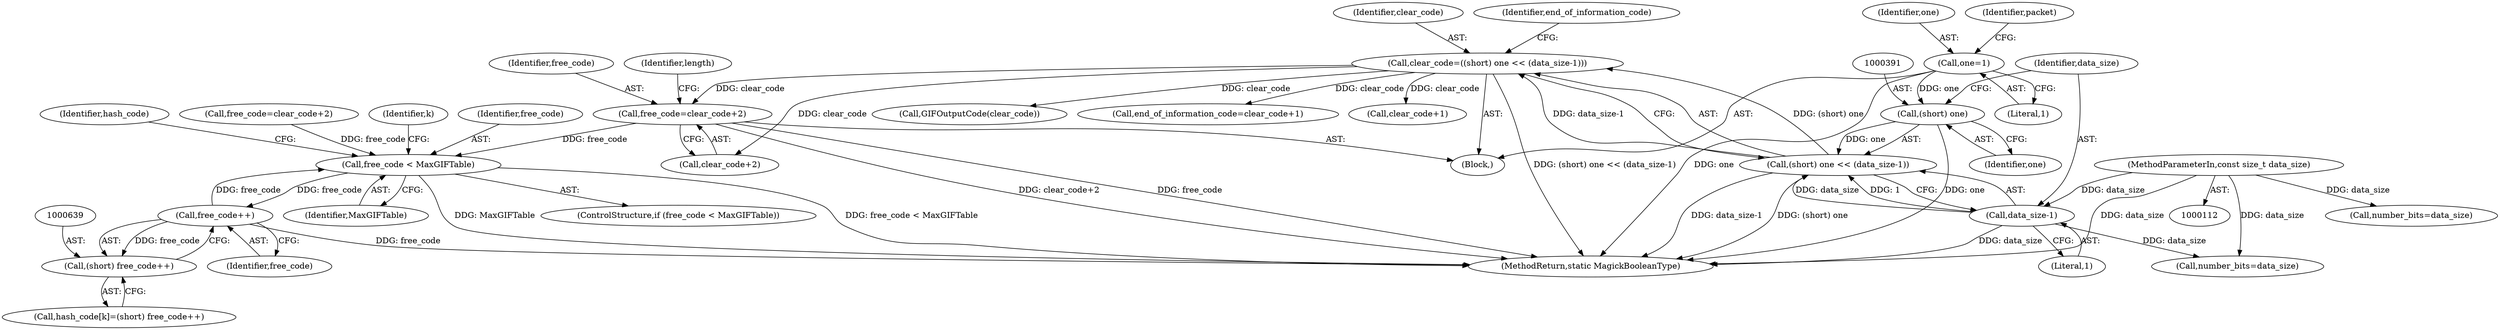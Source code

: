 digraph "0_ImageMagick6_19651f3db63fa1511ed83a348c4c82fa553f8d01@API" {
"1000401" [label="(Call,free_code=clear_code+2)"];
"1000387" [label="(Call,clear_code=((short) one << (data_size-1)))"];
"1000389" [label="(Call,(short) one << (data_size-1))"];
"1000390" [label="(Call,(short) one)"];
"1000226" [label="(Call,one=1)"];
"1000393" [label="(Call,data_size-1)"];
"1000115" [label="(MethodParameterIn,const size_t data_size)"];
"1000630" [label="(Call,free_code < MaxGIFTable)"];
"1000640" [label="(Call,free_code++)"];
"1000638" [label="(Call,(short) free_code++)"];
"1000227" [label="(Identifier,one)"];
"1000116" [label="(Block,)"];
"1000629" [label="(ControlStructure,if (free_code < MaxGIFTable))"];
"1000388" [label="(Identifier,clear_code)"];
"1000226" [label="(Call,one=1)"];
"1000636" [label="(Identifier,hash_code)"];
"1000670" [label="(Call,free_code=clear_code+2)"];
"1000641" [label="(Identifier,free_code)"];
"1000389" [label="(Call,(short) one << (data_size-1))"];
"1000390" [label="(Call,(short) one)"];
"1000115" [label="(MethodParameterIn,const size_t data_size)"];
"1000632" [label="(Identifier,MaxGIFTable)"];
"1000380" [label="(Call,number_bits=data_size)"];
"1000638" [label="(Call,(short) free_code++)"];
"1000640" [label="(Call,free_code++)"];
"1000230" [label="(Identifier,packet)"];
"1000677" [label="(Call,number_bits=data_size)"];
"1000630" [label="(Call,free_code < MaxGIFTable)"];
"1000852" [label="(MethodReturn,static MagickBooleanType)"];
"1000395" [label="(Literal,1)"];
"1000415" [label="(Call,GIFOutputCode(clear_code))"];
"1000392" [label="(Identifier,one)"];
"1000397" [label="(Identifier,end_of_information_code)"];
"1000402" [label="(Identifier,free_code)"];
"1000658" [label="(Identifier,k)"];
"1000407" [label="(Identifier,length)"];
"1000387" [label="(Call,clear_code=((short) one << (data_size-1)))"];
"1000228" [label="(Literal,1)"];
"1000631" [label="(Identifier,free_code)"];
"1000396" [label="(Call,end_of_information_code=clear_code+1)"];
"1000401" [label="(Call,free_code=clear_code+2)"];
"1000398" [label="(Call,clear_code+1)"];
"1000393" [label="(Call,data_size-1)"];
"1000394" [label="(Identifier,data_size)"];
"1000634" [label="(Call,hash_code[k]=(short) free_code++)"];
"1000403" [label="(Call,clear_code+2)"];
"1000401" -> "1000116"  [label="AST: "];
"1000401" -> "1000403"  [label="CFG: "];
"1000402" -> "1000401"  [label="AST: "];
"1000403" -> "1000401"  [label="AST: "];
"1000407" -> "1000401"  [label="CFG: "];
"1000401" -> "1000852"  [label="DDG: free_code"];
"1000401" -> "1000852"  [label="DDG: clear_code+2"];
"1000387" -> "1000401"  [label="DDG: clear_code"];
"1000401" -> "1000630"  [label="DDG: free_code"];
"1000387" -> "1000116"  [label="AST: "];
"1000387" -> "1000389"  [label="CFG: "];
"1000388" -> "1000387"  [label="AST: "];
"1000389" -> "1000387"  [label="AST: "];
"1000397" -> "1000387"  [label="CFG: "];
"1000387" -> "1000852"  [label="DDG: (short) one << (data_size-1)"];
"1000389" -> "1000387"  [label="DDG: (short) one"];
"1000389" -> "1000387"  [label="DDG: data_size-1"];
"1000387" -> "1000396"  [label="DDG: clear_code"];
"1000387" -> "1000398"  [label="DDG: clear_code"];
"1000387" -> "1000403"  [label="DDG: clear_code"];
"1000387" -> "1000415"  [label="DDG: clear_code"];
"1000389" -> "1000393"  [label="CFG: "];
"1000390" -> "1000389"  [label="AST: "];
"1000393" -> "1000389"  [label="AST: "];
"1000389" -> "1000852"  [label="DDG: data_size-1"];
"1000389" -> "1000852"  [label="DDG: (short) one"];
"1000390" -> "1000389"  [label="DDG: one"];
"1000393" -> "1000389"  [label="DDG: data_size"];
"1000393" -> "1000389"  [label="DDG: 1"];
"1000390" -> "1000392"  [label="CFG: "];
"1000391" -> "1000390"  [label="AST: "];
"1000392" -> "1000390"  [label="AST: "];
"1000394" -> "1000390"  [label="CFG: "];
"1000390" -> "1000852"  [label="DDG: one"];
"1000226" -> "1000390"  [label="DDG: one"];
"1000226" -> "1000116"  [label="AST: "];
"1000226" -> "1000228"  [label="CFG: "];
"1000227" -> "1000226"  [label="AST: "];
"1000228" -> "1000226"  [label="AST: "];
"1000230" -> "1000226"  [label="CFG: "];
"1000226" -> "1000852"  [label="DDG: one"];
"1000393" -> "1000395"  [label="CFG: "];
"1000394" -> "1000393"  [label="AST: "];
"1000395" -> "1000393"  [label="AST: "];
"1000393" -> "1000852"  [label="DDG: data_size"];
"1000115" -> "1000393"  [label="DDG: data_size"];
"1000393" -> "1000677"  [label="DDG: data_size"];
"1000115" -> "1000112"  [label="AST: "];
"1000115" -> "1000852"  [label="DDG: data_size"];
"1000115" -> "1000380"  [label="DDG: data_size"];
"1000115" -> "1000677"  [label="DDG: data_size"];
"1000630" -> "1000629"  [label="AST: "];
"1000630" -> "1000632"  [label="CFG: "];
"1000631" -> "1000630"  [label="AST: "];
"1000632" -> "1000630"  [label="AST: "];
"1000636" -> "1000630"  [label="CFG: "];
"1000658" -> "1000630"  [label="CFG: "];
"1000630" -> "1000852"  [label="DDG: free_code < MaxGIFTable"];
"1000630" -> "1000852"  [label="DDG: MaxGIFTable"];
"1000640" -> "1000630"  [label="DDG: free_code"];
"1000670" -> "1000630"  [label="DDG: free_code"];
"1000630" -> "1000640"  [label="DDG: free_code"];
"1000640" -> "1000638"  [label="AST: "];
"1000640" -> "1000641"  [label="CFG: "];
"1000641" -> "1000640"  [label="AST: "];
"1000638" -> "1000640"  [label="CFG: "];
"1000640" -> "1000852"  [label="DDG: free_code"];
"1000640" -> "1000638"  [label="DDG: free_code"];
"1000638" -> "1000634"  [label="AST: "];
"1000639" -> "1000638"  [label="AST: "];
"1000634" -> "1000638"  [label="CFG: "];
}
